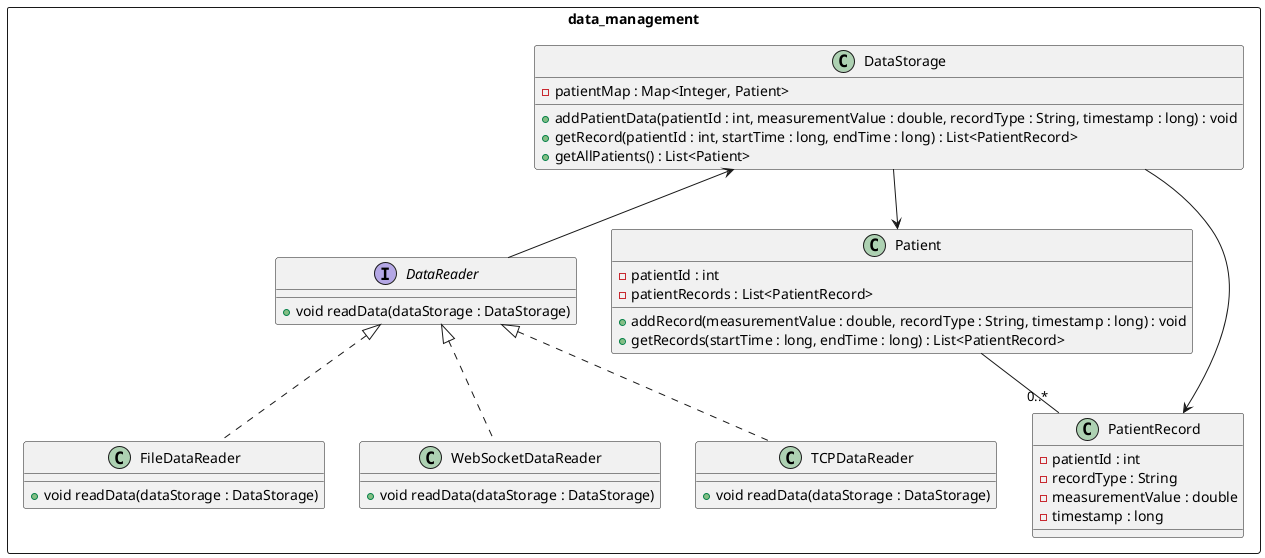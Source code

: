 @startuml Data Access Layer Class Diagram
'data_management package

rectangle "data_management" as DM {

    interface "DataReader" as DL {
        + void readData(dataStorage : DataStorage)
    }

    DS <-- DL

    class "FileDataReader" as FDL {
        + void readData(dataStorage : DataStorage)
    }

    class "WebSocketDataReader" as WSDR {
        + void readData(dataStorage : DataStorage)
    }

    class "TCPDataReader" as TDR {
        + void readData(dataStorage : DataStorage)
    }

    DL <|.. FDL
    DL <|.. WSDR
    DL <|.. TDR

    class "DataStorage" as DS {
        - patientMap : Map<Integer, Patient>
        + addPatientData(patientId : int, measurementValue : double, recordType : String, timestamp : long) : void
        + getRecord(patientId : int, startTime : long, endTime : long) : List<PatientRecord>
        + getAllPatients() : List<Patient>
    }

    class "Patient" as P {
        - patientId : int
        - patientRecords : List<PatientRecord>
        + addRecord(measurementValue : double, recordType : String, timestamp : long) : void
        + getRecords(startTime : long, endTime : long) : List<PatientRecord>
    }

    class "PatientRecord" as PR {
        - patientId : int
        - recordType : String
        - measurementValue : double
        - timestamp : long
        '+getters
    }

    DS --> P
    P -- "0..*" PR
    DS --> PR
}   

@enduml